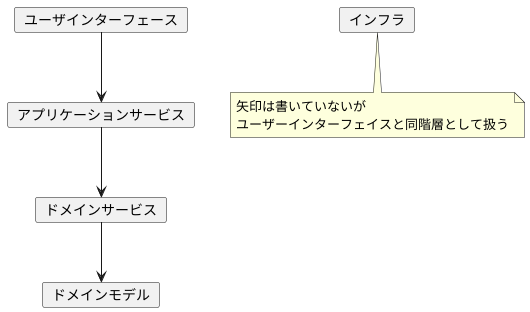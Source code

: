 @startuml
card ユーザインターフェース
card アプリケーションサービス
card インフラ
note bottom
矢印は書いていないが
ユーザーインターフェイスと同階層として扱う
end note
card ドメインサービス
card ドメインモデル

ユーザインターフェース --> アプリケーションサービス
アプリケーションサービス --> ドメインサービス
ドメインサービス --> ドメインモデル
@enduml
